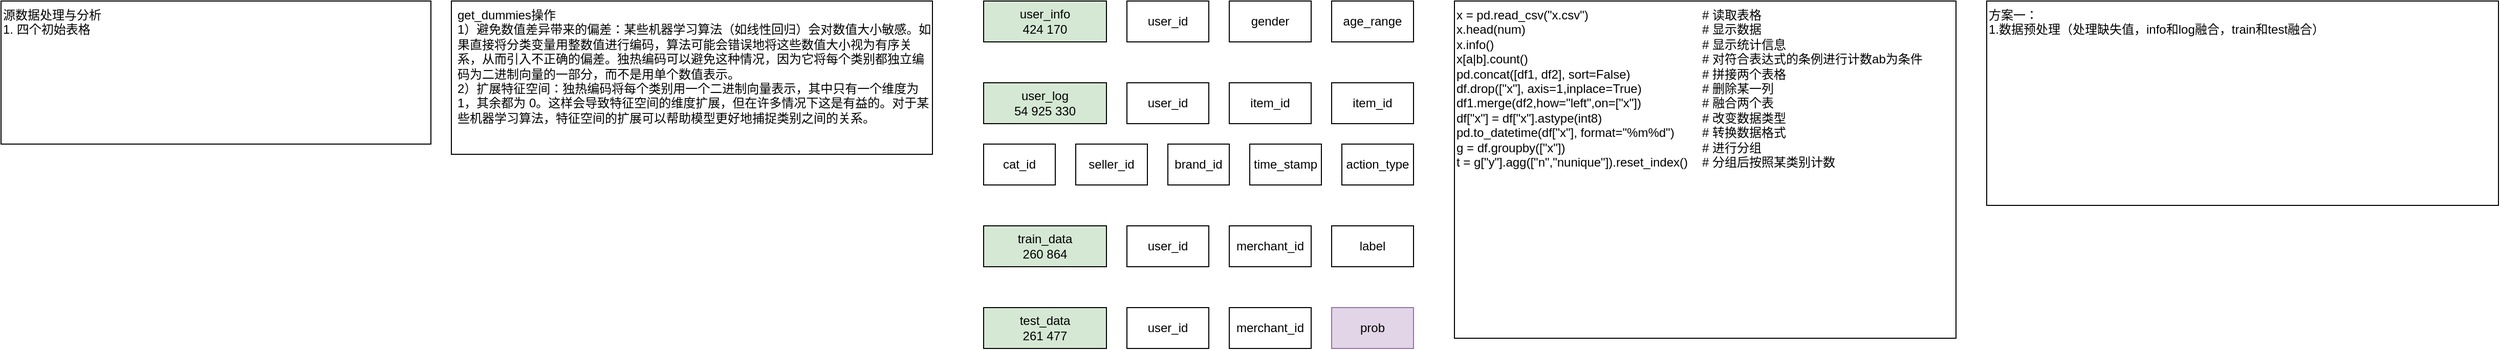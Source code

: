 <mxfile version="24.7.6">
  <diagram name="第 1 页" id="nSqqlTotFycrfwxX73Ba">
    <mxGraphModel dx="2094" dy="888" grid="1" gridSize="10" guides="1" tooltips="1" connect="1" arrows="1" fold="1" page="0" pageScale="1" pageWidth="827" pageHeight="1169" math="0" shadow="0">
      <root>
        <mxCell id="0" />
        <mxCell id="1" parent="0" />
        <mxCell id="o0Hb8o0XORfrBRrqirPu-1" value="&lt;div style=&quot;&quot;&gt;&lt;span style=&quot;background-color: initial;&quot;&gt;源数据处理与分析&lt;/span&gt;&lt;/div&gt;&lt;div style=&quot;&quot;&gt;&lt;span style=&quot;background-color: initial;&quot;&gt;1. 四个初始表格&lt;/span&gt;&lt;/div&gt;&lt;div&gt;&lt;br&gt;&lt;/div&gt;" style="rounded=0;whiteSpace=wrap;html=1;align=left;verticalAlign=top;" parent="1" vertex="1">
          <mxGeometry x="-1160" y="-160" width="420" height="140" as="geometry" />
        </mxCell>
        <mxCell id="o0Hb8o0XORfrBRrqirPu-2" value="user_info&lt;div&gt;424 170&lt;/div&gt;" style="rounded=0;whiteSpace=wrap;html=1;fillColor=#d5e8d4;strokeColor=#000000;" parent="1" vertex="1">
          <mxGeometry x="-200" y="-160" width="120" height="40" as="geometry" />
        </mxCell>
        <mxCell id="o0Hb8o0XORfrBRrqirPu-3" value="user_log&lt;div&gt;54 925 330&lt;/div&gt;" style="rounded=0;whiteSpace=wrap;html=1;fillColor=#d5e8d4;strokeColor=#000000;" parent="1" vertex="1">
          <mxGeometry x="-200" y="-80" width="120" height="40" as="geometry" />
        </mxCell>
        <mxCell id="o0Hb8o0XORfrBRrqirPu-4" value="train_data&lt;div&gt;260 864&lt;/div&gt;" style="rounded=0;whiteSpace=wrap;html=1;fillColor=#d5e8d4;strokeColor=#000000;" parent="1" vertex="1">
          <mxGeometry x="-200" y="60" width="120" height="40" as="geometry" />
        </mxCell>
        <mxCell id="o0Hb8o0XORfrBRrqirPu-5" value="test_data&lt;div&gt;261 477&lt;/div&gt;" style="rounded=0;whiteSpace=wrap;html=1;fillColor=#d5e8d4;strokeColor=#000000;" parent="1" vertex="1">
          <mxGeometry x="-200" y="140" width="120" height="40" as="geometry" />
        </mxCell>
        <mxCell id="o0Hb8o0XORfrBRrqirPu-6" value="x = pd.read_csv(&quot;x.csv&quot;)&lt;span style=&quot;white-space: pre;&quot;&gt;&#x9;&lt;/span&gt;&lt;span style=&quot;white-space: pre;&quot;&gt;&#x9;&lt;span style=&quot;white-space: pre;&quot;&gt;&#x9;&lt;/span&gt;&lt;span style=&quot;white-space: pre;&quot;&gt;&#x9;&lt;/span&gt;&lt;span style=&quot;white-space: pre;&quot;&gt;&#x9;&lt;/span&gt;&lt;/span&gt;# 读取表格&lt;div&gt;x.head(num)&amp;nbsp; &amp;nbsp;&lt;span style=&quot;white-space: pre;&quot;&gt;&#x9;&lt;/span&gt;&lt;span style=&quot;white-space: pre;&quot;&gt;&#x9;&lt;/span&gt;&lt;span style=&quot;white-space: pre;&quot;&gt;&#x9;&lt;/span&gt;&lt;span style=&quot;white-space: pre;&quot;&gt;&#x9;&lt;span style=&quot;white-space: pre;&quot;&gt;&#x9;&lt;/span&gt;&lt;span style=&quot;white-space: pre;&quot;&gt;&#x9;&lt;/span&gt;&lt;span style=&quot;white-space: pre;&quot;&gt;&#x9;&lt;/span&gt;&lt;/span&gt;# 显示数据&lt;/div&gt;&lt;div&gt;x.info()&lt;span style=&quot;white-space: pre;&quot;&gt;&#x9;&lt;/span&gt;&lt;span style=&quot;white-space: pre;&quot;&gt;&#x9;&lt;/span&gt;&lt;span style=&quot;white-space: pre;&quot;&gt;&#x9;&lt;/span&gt;&lt;span style=&quot;white-space: pre;&quot;&gt;&#x9;&lt;/span&gt;&lt;span style=&quot;white-space: pre;&quot;&gt;&#x9;&lt;span style=&quot;white-space: pre;&quot;&gt;&#x9;&lt;/span&gt;&lt;span style=&quot;white-space: pre;&quot;&gt;&#x9;&lt;/span&gt;&lt;span style=&quot;white-space: pre;&quot;&gt;&#x9;&lt;/span&gt;&lt;/span&gt;# 显示统计信息&lt;/div&gt;&lt;div&gt;x[a|b].count()&lt;span style=&quot;white-space: pre;&quot;&gt;&#x9;&lt;/span&gt;&lt;span style=&quot;white-space: pre;&quot;&gt;&#x9;&lt;/span&gt;&lt;span style=&quot;white-space: pre;&quot;&gt;&#x9;&lt;/span&gt;&lt;span style=&quot;white-space: pre;&quot;&gt;&#x9;&lt;span style=&quot;white-space: pre;&quot;&gt;&#x9;&lt;/span&gt;&lt;span style=&quot;white-space: pre;&quot;&gt;&#x9;&lt;/span&gt;&lt;span style=&quot;white-space: pre;&quot;&gt;&#x9;&lt;/span&gt;&lt;/span&gt;# 对符合表达式的条例进行计数ab为条件&lt;/div&gt;&lt;div&gt;pd.concat([df1, df2], sort=False)&lt;span style=&quot;white-space: pre;&quot;&gt;&lt;span style=&quot;white-space: pre;&quot;&gt;&#x9;&lt;/span&gt;&lt;span style=&quot;white-space: pre;&quot;&gt;&#x9;&lt;/span&gt;&lt;span style=&quot;white-space: pre;&quot;&gt;&#x9;&lt;/span&gt;&lt;/span&gt;# 拼接两个表格&lt;br&gt;&lt;/div&gt;&lt;div&gt;df.drop([&quot;x&quot;], axis=1,inplace=True)&lt;span style=&quot;white-space: pre;&quot;&gt;&#x9;&lt;span style=&quot;white-space: pre;&quot;&gt;&#x9;&lt;/span&gt;&lt;span style=&quot;white-space: pre;&quot;&gt;&#x9;&lt;/span&gt;&lt;/span&gt;# 删除某一列&lt;/div&gt;&lt;div&gt;df1.merge(df2,how=&quot;left&quot;,on=[&quot;x&quot;])&lt;span style=&quot;white-space: pre;&quot;&gt;&#x9;&lt;/span&gt;&lt;span style=&quot;white-space: pre;&quot;&gt;&#x9;&lt;/span&gt;&lt;span style=&quot;white-space: pre;&quot;&gt;&#x9;&lt;/span&gt;# 融合两个表&lt;/div&gt;&lt;div&gt;df[&quot;x&quot;] = df[&quot;x&quot;].astype(int8)&lt;span style=&quot;white-space: pre;&quot;&gt;&#x9;&lt;/span&gt;&lt;span style=&quot;white-space: pre;&quot;&gt;&#x9;&lt;/span&gt;&lt;span style=&quot;white-space: pre;&quot;&gt;&#x9;&lt;/span&gt;&lt;span style=&quot;white-space: pre;&quot;&gt;&#x9;&lt;/span&gt;# 改变数据类型&lt;/div&gt;&lt;div&gt;pd.to_datetime(&lt;span style=&quot;background-color: initial;&quot;&gt;df[&quot;x&quot;], format=&quot;%m%d&quot;&lt;/span&gt;&lt;span style=&quot;background-color: initial;&quot;&gt;)&lt;span style=&quot;white-space: pre;&quot;&gt;&#x9;&lt;/span&gt;# 转换数据格式&lt;/span&gt;&lt;/div&gt;&lt;div&gt;&lt;span style=&quot;background-color: initial;&quot;&gt;g = df.groupby([&quot;x&quot;])&lt;span style=&quot;white-space: pre;&quot;&gt;&#x9;&lt;/span&gt;&lt;span style=&quot;white-space: pre;&quot;&gt;&#x9;&lt;/span&gt;&lt;span style=&quot;white-space: pre;&quot;&gt;&#x9;&lt;/span&gt;&lt;span style=&quot;white-space: pre;&quot;&gt;&#x9;&lt;/span&gt;&lt;span style=&quot;white-space: pre;&quot;&gt;&#x9;&lt;/span&gt;# 进行分组&lt;/span&gt;&lt;/div&gt;&lt;div&gt;t = g[&quot;y&quot;].agg([&quot;n&quot;,&quot;nunique&quot;]).reset_index()&lt;span style=&quot;white-space: pre;&quot;&gt;&#x9;&lt;/span&gt;# 分组后按照某类别计数&lt;/div&gt;" style="rounded=0;whiteSpace=wrap;html=1;align=left;verticalAlign=top;" parent="1" vertex="1">
          <mxGeometry x="260" y="-160" width="490" height="330" as="geometry" />
        </mxCell>
        <mxCell id="o0Hb8o0XORfrBRrqirPu-7" value="age_range" style="rounded=0;whiteSpace=wrap;html=1;" parent="1" vertex="1">
          <mxGeometry x="140" y="-160" width="80" height="40" as="geometry" />
        </mxCell>
        <mxCell id="o0Hb8o0XORfrBRrqirPu-8" value="user_id" style="rounded=0;whiteSpace=wrap;html=1;" parent="1" vertex="1">
          <mxGeometry x="-60" y="-160" width="80" height="40" as="geometry" />
        </mxCell>
        <mxCell id="o0Hb8o0XORfrBRrqirPu-9" value="user_id" style="rounded=0;whiteSpace=wrap;html=1;" parent="1" vertex="1">
          <mxGeometry x="-60" y="-80" width="80" height="40" as="geometry" />
        </mxCell>
        <mxCell id="o0Hb8o0XORfrBRrqirPu-10" value="user_id" style="rounded=0;whiteSpace=wrap;html=1;" parent="1" vertex="1">
          <mxGeometry x="-60" y="60" width="80" height="40" as="geometry" />
        </mxCell>
        <mxCell id="o0Hb8o0XORfrBRrqirPu-11" value="gender" style="rounded=0;whiteSpace=wrap;html=1;" parent="1" vertex="1">
          <mxGeometry x="40" y="-160" width="80" height="40" as="geometry" />
        </mxCell>
        <mxCell id="o0Hb8o0XORfrBRrqirPu-12" value="merchant_id" style="rounded=0;whiteSpace=wrap;html=1;" parent="1" vertex="1">
          <mxGeometry x="40" y="60" width="80" height="40" as="geometry" />
        </mxCell>
        <mxCell id="o0Hb8o0XORfrBRrqirPu-13" value="label" style="rounded=0;whiteSpace=wrap;html=1;" parent="1" vertex="1">
          <mxGeometry x="140" y="60" width="80" height="40" as="geometry" />
        </mxCell>
        <mxCell id="o0Hb8o0XORfrBRrqirPu-14" value="item_id" style="rounded=0;whiteSpace=wrap;html=1;" parent="1" vertex="1">
          <mxGeometry x="40" y="-80" width="80" height="40" as="geometry" />
        </mxCell>
        <mxCell id="o0Hb8o0XORfrBRrqirPu-15" value="item_id" style="rounded=0;whiteSpace=wrap;html=1;" parent="1" vertex="1">
          <mxGeometry x="140" y="-80" width="80" height="40" as="geometry" />
        </mxCell>
        <mxCell id="o0Hb8o0XORfrBRrqirPu-16" value="cat_id" style="rounded=0;whiteSpace=wrap;html=1;" parent="1" vertex="1">
          <mxGeometry x="-200" y="-20" width="70" height="40" as="geometry" />
        </mxCell>
        <mxCell id="o0Hb8o0XORfrBRrqirPu-17" value="seller_id" style="rounded=0;whiteSpace=wrap;html=1;" parent="1" vertex="1">
          <mxGeometry x="-110" y="-20" width="70" height="40" as="geometry" />
        </mxCell>
        <mxCell id="o0Hb8o0XORfrBRrqirPu-18" value="brand_id" style="rounded=0;whiteSpace=wrap;html=1;" parent="1" vertex="1">
          <mxGeometry x="-20" y="-20" width="60" height="40" as="geometry" />
        </mxCell>
        <mxCell id="o0Hb8o0XORfrBRrqirPu-19" value="time_stamp" style="rounded=0;whiteSpace=wrap;html=1;" parent="1" vertex="1">
          <mxGeometry x="60" y="-20" width="70" height="40" as="geometry" />
        </mxCell>
        <mxCell id="o0Hb8o0XORfrBRrqirPu-20" value="action_type" style="rounded=0;whiteSpace=wrap;html=1;" parent="1" vertex="1">
          <mxGeometry x="150" y="-20" width="70" height="40" as="geometry" />
        </mxCell>
        <mxCell id="o0Hb8o0XORfrBRrqirPu-21" value="user_id" style="rounded=0;whiteSpace=wrap;html=1;" parent="1" vertex="1">
          <mxGeometry x="-60" y="140" width="80" height="40" as="geometry" />
        </mxCell>
        <mxCell id="o0Hb8o0XORfrBRrqirPu-22" value="merchant_id" style="rounded=0;whiteSpace=wrap;html=1;" parent="1" vertex="1">
          <mxGeometry x="40" y="140" width="80" height="40" as="geometry" />
        </mxCell>
        <mxCell id="o0Hb8o0XORfrBRrqirPu-23" value="prob" style="rounded=0;whiteSpace=wrap;html=1;fillColor=#e1d5e7;strokeColor=#9673a6;" parent="1" vertex="1">
          <mxGeometry x="140" y="140" width="80" height="40" as="geometry" />
        </mxCell>
        <mxCell id="o0Hb8o0XORfrBRrqirPu-24" value="方案一：&lt;div&gt;1.数据预处理（处理缺失值，info和log融合，train和test融合）&lt;/div&gt;" style="rounded=0;whiteSpace=wrap;html=1;align=left;verticalAlign=top;" parent="1" vertex="1">
          <mxGeometry x="780" y="-160" width="500" height="200" as="geometry" />
        </mxCell>
        <mxCell id="eMkulTvPsyGz5oUcg8Yd-1" value="&lt;div&gt;get_dummies操作&lt;/div&gt;1）避免数值差异带来的偏差：某些机器学习算法（如线性回归）会对数值大小敏感。如果直接将分类变量用整数值进行编码，算法可能会错误地将这些数值大小视为有序关系，从而引入不正确的偏差。独热编码可以避免这种情况，因为它将每个类别都独立编码为二进制向量的一部分，而不是用单个数值表示。&lt;div&gt;2）扩展特征空间：独热编码将每个类别用一个二进制向量表示，其中只有一个维度为 1，其余都为 0。这样会导致特征空间的维度扩展，但在许多情况下这是有益的。对于某些机器学习算法，特征空间的扩展可以帮助模型更好地捕捉类别之间的关系。&lt;/div&gt;" style="rounded=0;whiteSpace=wrap;html=1;align=left;verticalAlign=top;spacingLeft=4;" parent="1" vertex="1">
          <mxGeometry x="-720" y="-160" width="470" height="150" as="geometry" />
        </mxCell>
      </root>
    </mxGraphModel>
  </diagram>
</mxfile>
